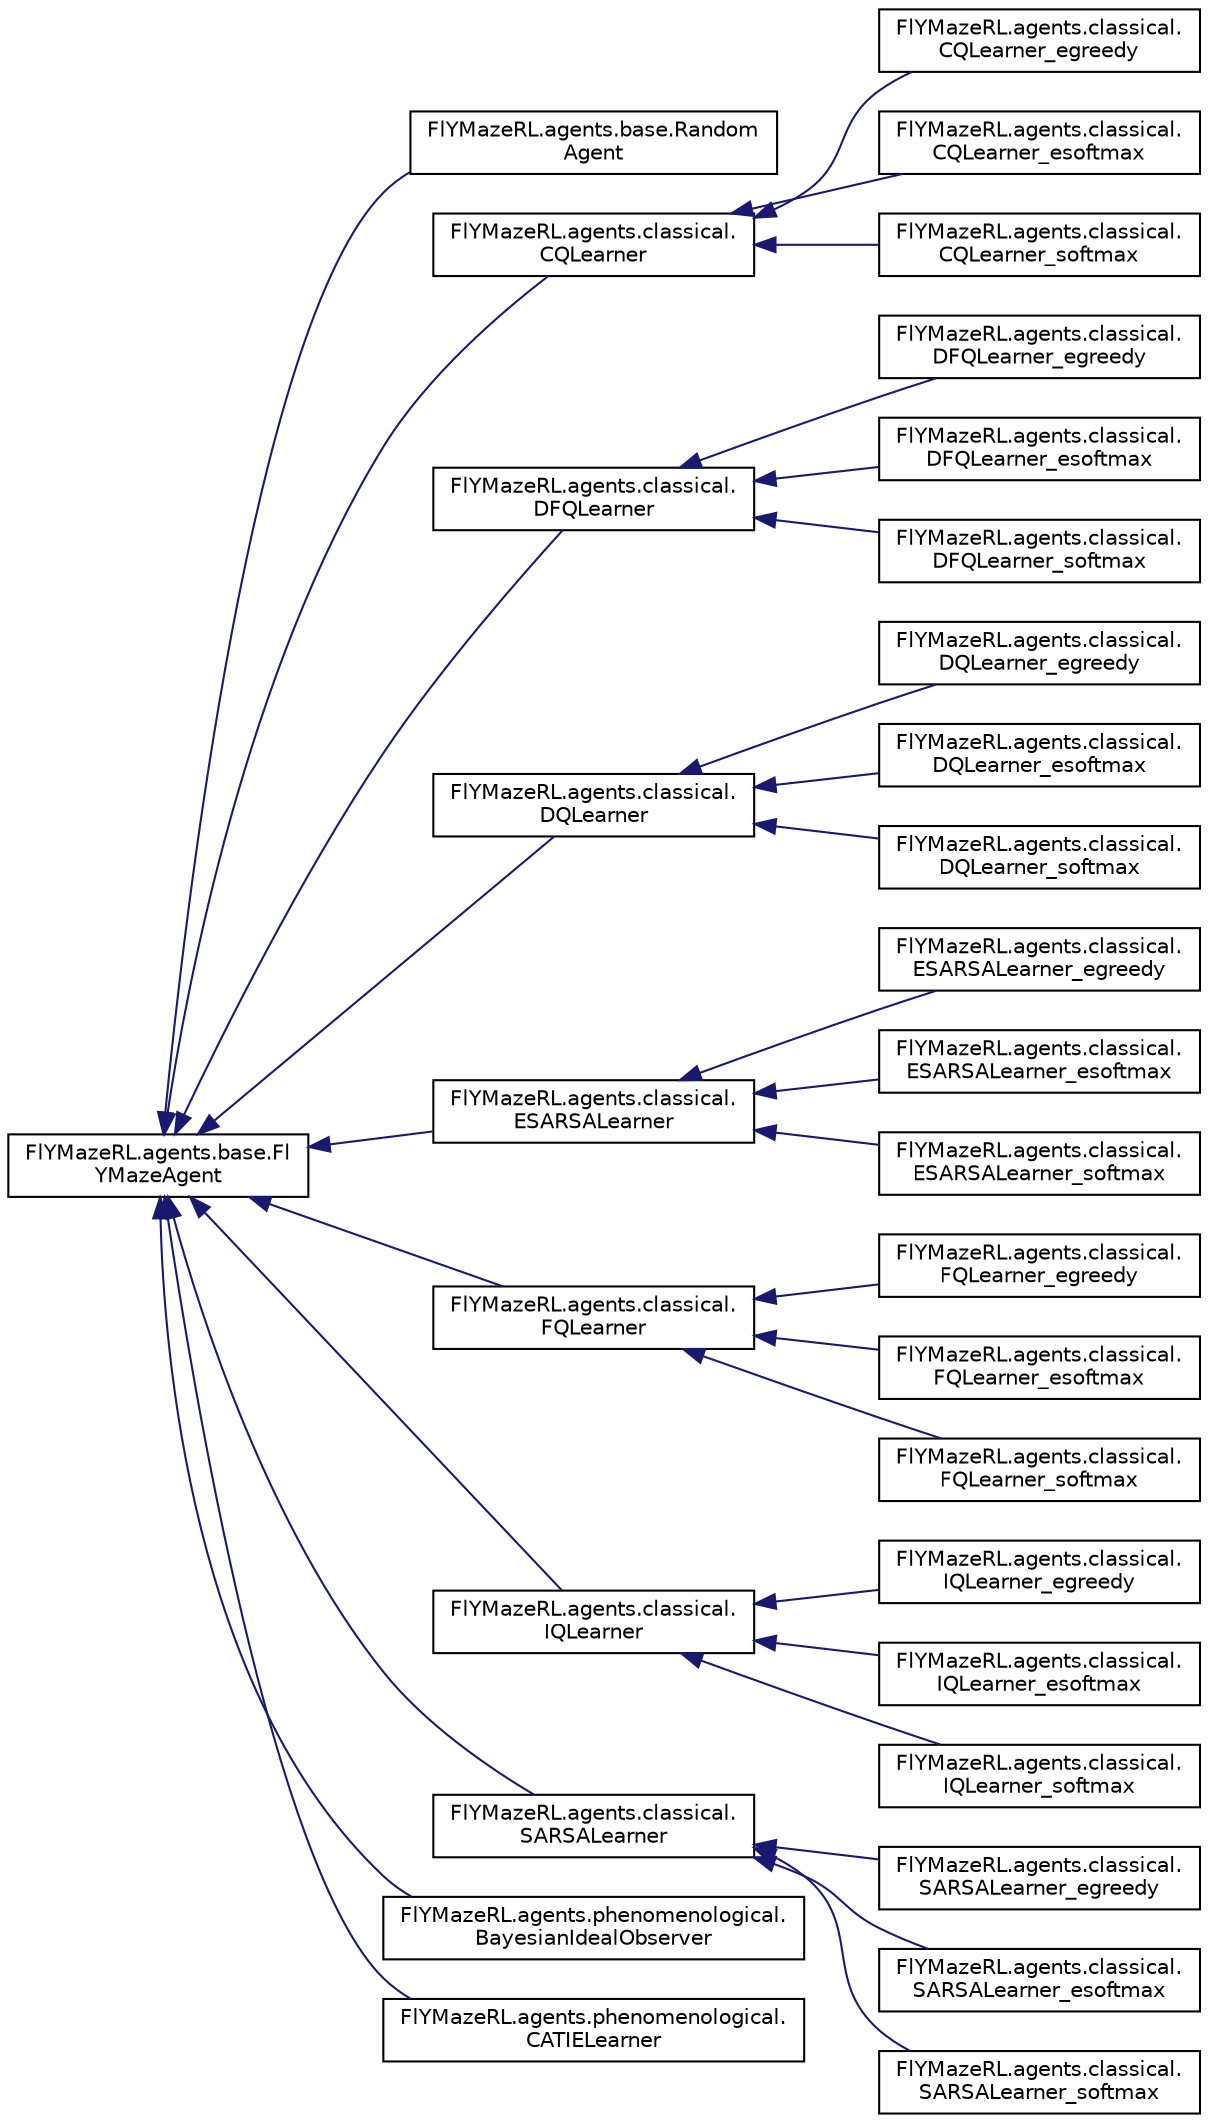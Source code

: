 digraph "Graphical Class Hierarchy"
{
 // LATEX_PDF_SIZE
  edge [fontname="Helvetica",fontsize="10",labelfontname="Helvetica",labelfontsize="10"];
  node [fontname="Helvetica",fontsize="10",shape=record];
  rankdir="LR";
  Node0 [label="FlYMazeRL.agents.base.Fl\lYMazeAgent",height=0.2,width=0.4,color="black", fillcolor="white", style="filled",URL="$d8/d62/class_fl_y_maze_r_l_1_1agents_1_1base_1_1_fl_y_maze_agent.html",tooltip=" "];
  Node0 -> Node1 [dir="back",color="midnightblue",fontsize="10",style="solid",fontname="Helvetica"];
  Node1 [label="FlYMazeRL.agents.base.Random\lAgent",height=0.2,width=0.4,color="black", fillcolor="white", style="filled",URL="$dc/d52/class_fl_y_maze_r_l_1_1agents_1_1base_1_1_random_agent.html",tooltip=" "];
  Node0 -> Node2 [dir="back",color="midnightblue",fontsize="10",style="solid",fontname="Helvetica"];
  Node2 [label="FlYMazeRL.agents.classical.\lCQLearner",height=0.2,width=0.4,color="black", fillcolor="white", style="filled",URL="$d2/da0/class_fl_y_maze_r_l_1_1agents_1_1classical_1_1_c_q_learner.html",tooltip=" "];
  Node2 -> Node3 [dir="back",color="midnightblue",fontsize="10",style="solid",fontname="Helvetica"];
  Node3 [label="FlYMazeRL.agents.classical.\lCQLearner_egreedy",height=0.2,width=0.4,color="black", fillcolor="white", style="filled",URL="$de/d56/class_fl_y_maze_r_l_1_1agents_1_1classical_1_1_c_q_learner__egreedy.html",tooltip=" "];
  Node2 -> Node4 [dir="back",color="midnightblue",fontsize="10",style="solid",fontname="Helvetica"];
  Node4 [label="FlYMazeRL.agents.classical.\lCQLearner_esoftmax",height=0.2,width=0.4,color="black", fillcolor="white", style="filled",URL="$d9/d18/class_fl_y_maze_r_l_1_1agents_1_1classical_1_1_c_q_learner__esoftmax.html",tooltip=" "];
  Node2 -> Node5 [dir="back",color="midnightblue",fontsize="10",style="solid",fontname="Helvetica"];
  Node5 [label="FlYMazeRL.agents.classical.\lCQLearner_softmax",height=0.2,width=0.4,color="black", fillcolor="white", style="filled",URL="$d7/da0/class_fl_y_maze_r_l_1_1agents_1_1classical_1_1_c_q_learner__softmax.html",tooltip=" "];
  Node0 -> Node6 [dir="back",color="midnightblue",fontsize="10",style="solid",fontname="Helvetica"];
  Node6 [label="FlYMazeRL.agents.classical.\lDFQLearner",height=0.2,width=0.4,color="black", fillcolor="white", style="filled",URL="$d0/d7a/class_fl_y_maze_r_l_1_1agents_1_1classical_1_1_d_f_q_learner.html",tooltip=" "];
  Node6 -> Node7 [dir="back",color="midnightblue",fontsize="10",style="solid",fontname="Helvetica"];
  Node7 [label="FlYMazeRL.agents.classical.\lDFQLearner_egreedy",height=0.2,width=0.4,color="black", fillcolor="white", style="filled",URL="$d7/ddb/class_fl_y_maze_r_l_1_1agents_1_1classical_1_1_d_f_q_learner__egreedy.html",tooltip=" "];
  Node6 -> Node8 [dir="back",color="midnightblue",fontsize="10",style="solid",fontname="Helvetica"];
  Node8 [label="FlYMazeRL.agents.classical.\lDFQLearner_esoftmax",height=0.2,width=0.4,color="black", fillcolor="white", style="filled",URL="$da/df7/class_fl_y_maze_r_l_1_1agents_1_1classical_1_1_d_f_q_learner__esoftmax.html",tooltip=" "];
  Node6 -> Node9 [dir="back",color="midnightblue",fontsize="10",style="solid",fontname="Helvetica"];
  Node9 [label="FlYMazeRL.agents.classical.\lDFQLearner_softmax",height=0.2,width=0.4,color="black", fillcolor="white", style="filled",URL="$dd/d13/class_fl_y_maze_r_l_1_1agents_1_1classical_1_1_d_f_q_learner__softmax.html",tooltip=" "];
  Node0 -> Node10 [dir="back",color="midnightblue",fontsize="10",style="solid",fontname="Helvetica"];
  Node10 [label="FlYMazeRL.agents.classical.\lDQLearner",height=0.2,width=0.4,color="black", fillcolor="white", style="filled",URL="$dd/da7/class_fl_y_maze_r_l_1_1agents_1_1classical_1_1_d_q_learner.html",tooltip=" "];
  Node10 -> Node11 [dir="back",color="midnightblue",fontsize="10",style="solid",fontname="Helvetica"];
  Node11 [label="FlYMazeRL.agents.classical.\lDQLearner_egreedy",height=0.2,width=0.4,color="black", fillcolor="white", style="filled",URL="$d8/d73/class_fl_y_maze_r_l_1_1agents_1_1classical_1_1_d_q_learner__egreedy.html",tooltip=" "];
  Node10 -> Node12 [dir="back",color="midnightblue",fontsize="10",style="solid",fontname="Helvetica"];
  Node12 [label="FlYMazeRL.agents.classical.\lDQLearner_esoftmax",height=0.2,width=0.4,color="black", fillcolor="white", style="filled",URL="$d9/d98/class_fl_y_maze_r_l_1_1agents_1_1classical_1_1_d_q_learner__esoftmax.html",tooltip=" "];
  Node10 -> Node13 [dir="back",color="midnightblue",fontsize="10",style="solid",fontname="Helvetica"];
  Node13 [label="FlYMazeRL.agents.classical.\lDQLearner_softmax",height=0.2,width=0.4,color="black", fillcolor="white", style="filled",URL="$d6/d1f/class_fl_y_maze_r_l_1_1agents_1_1classical_1_1_d_q_learner__softmax.html",tooltip=" "];
  Node0 -> Node14 [dir="back",color="midnightblue",fontsize="10",style="solid",fontname="Helvetica"];
  Node14 [label="FlYMazeRL.agents.classical.\lESARSALearner",height=0.2,width=0.4,color="black", fillcolor="white", style="filled",URL="$da/d3d/class_fl_y_maze_r_l_1_1agents_1_1classical_1_1_e_s_a_r_s_a_learner.html",tooltip=" "];
  Node14 -> Node15 [dir="back",color="midnightblue",fontsize="10",style="solid",fontname="Helvetica"];
  Node15 [label="FlYMazeRL.agents.classical.\lESARSALearner_egreedy",height=0.2,width=0.4,color="black", fillcolor="white", style="filled",URL="$df/d86/class_fl_y_maze_r_l_1_1agents_1_1classical_1_1_e_s_a_r_s_a_learner__egreedy.html",tooltip=" "];
  Node14 -> Node16 [dir="back",color="midnightblue",fontsize="10",style="solid",fontname="Helvetica"];
  Node16 [label="FlYMazeRL.agents.classical.\lESARSALearner_esoftmax",height=0.2,width=0.4,color="black", fillcolor="white", style="filled",URL="$d2/d3e/class_fl_y_maze_r_l_1_1agents_1_1classical_1_1_e_s_a_r_s_a_learner__esoftmax.html",tooltip=" "];
  Node14 -> Node17 [dir="back",color="midnightblue",fontsize="10",style="solid",fontname="Helvetica"];
  Node17 [label="FlYMazeRL.agents.classical.\lESARSALearner_softmax",height=0.2,width=0.4,color="black", fillcolor="white", style="filled",URL="$de/d06/class_fl_y_maze_r_l_1_1agents_1_1classical_1_1_e_s_a_r_s_a_learner__softmax.html",tooltip=" "];
  Node0 -> Node18 [dir="back",color="midnightblue",fontsize="10",style="solid",fontname="Helvetica"];
  Node18 [label="FlYMazeRL.agents.classical.\lFQLearner",height=0.2,width=0.4,color="black", fillcolor="white", style="filled",URL="$dc/d60/class_fl_y_maze_r_l_1_1agents_1_1classical_1_1_f_q_learner.html",tooltip=" "];
  Node18 -> Node19 [dir="back",color="midnightblue",fontsize="10",style="solid",fontname="Helvetica"];
  Node19 [label="FlYMazeRL.agents.classical.\lFQLearner_egreedy",height=0.2,width=0.4,color="black", fillcolor="white", style="filled",URL="$d4/d67/class_fl_y_maze_r_l_1_1agents_1_1classical_1_1_f_q_learner__egreedy.html",tooltip=" "];
  Node18 -> Node20 [dir="back",color="midnightblue",fontsize="10",style="solid",fontname="Helvetica"];
  Node20 [label="FlYMazeRL.agents.classical.\lFQLearner_esoftmax",height=0.2,width=0.4,color="black", fillcolor="white", style="filled",URL="$dc/d4a/class_fl_y_maze_r_l_1_1agents_1_1classical_1_1_f_q_learner__esoftmax.html",tooltip=" "];
  Node18 -> Node21 [dir="back",color="midnightblue",fontsize="10",style="solid",fontname="Helvetica"];
  Node21 [label="FlYMazeRL.agents.classical.\lFQLearner_softmax",height=0.2,width=0.4,color="black", fillcolor="white", style="filled",URL="$de/d61/class_fl_y_maze_r_l_1_1agents_1_1classical_1_1_f_q_learner__softmax.html",tooltip=" "];
  Node0 -> Node22 [dir="back",color="midnightblue",fontsize="10",style="solid",fontname="Helvetica"];
  Node22 [label="FlYMazeRL.agents.classical.\lIQLearner",height=0.2,width=0.4,color="black", fillcolor="white", style="filled",URL="$d5/d99/class_fl_y_maze_r_l_1_1agents_1_1classical_1_1_i_q_learner.html",tooltip=" "];
  Node22 -> Node23 [dir="back",color="midnightblue",fontsize="10",style="solid",fontname="Helvetica"];
  Node23 [label="FlYMazeRL.agents.classical.\lIQLearner_egreedy",height=0.2,width=0.4,color="black", fillcolor="white", style="filled",URL="$d8/d98/class_fl_y_maze_r_l_1_1agents_1_1classical_1_1_i_q_learner__egreedy.html",tooltip=" "];
  Node22 -> Node24 [dir="back",color="midnightblue",fontsize="10",style="solid",fontname="Helvetica"];
  Node24 [label="FlYMazeRL.agents.classical.\lIQLearner_esoftmax",height=0.2,width=0.4,color="black", fillcolor="white", style="filled",URL="$d1/deb/class_fl_y_maze_r_l_1_1agents_1_1classical_1_1_i_q_learner__esoftmax.html",tooltip=" "];
  Node22 -> Node25 [dir="back",color="midnightblue",fontsize="10",style="solid",fontname="Helvetica"];
  Node25 [label="FlYMazeRL.agents.classical.\lIQLearner_softmax",height=0.2,width=0.4,color="black", fillcolor="white", style="filled",URL="$d4/d66/class_fl_y_maze_r_l_1_1agents_1_1classical_1_1_i_q_learner__softmax.html",tooltip=" "];
  Node0 -> Node26 [dir="back",color="midnightblue",fontsize="10",style="solid",fontname="Helvetica"];
  Node26 [label="FlYMazeRL.agents.classical.\lSARSALearner",height=0.2,width=0.4,color="black", fillcolor="white", style="filled",URL="$dd/d83/class_fl_y_maze_r_l_1_1agents_1_1classical_1_1_s_a_r_s_a_learner.html",tooltip=" "];
  Node26 -> Node27 [dir="back",color="midnightblue",fontsize="10",style="solid",fontname="Helvetica"];
  Node27 [label="FlYMazeRL.agents.classical.\lSARSALearner_egreedy",height=0.2,width=0.4,color="black", fillcolor="white", style="filled",URL="$d5/d74/class_fl_y_maze_r_l_1_1agents_1_1classical_1_1_s_a_r_s_a_learner__egreedy.html",tooltip=" "];
  Node26 -> Node28 [dir="back",color="midnightblue",fontsize="10",style="solid",fontname="Helvetica"];
  Node28 [label="FlYMazeRL.agents.classical.\lSARSALearner_esoftmax",height=0.2,width=0.4,color="black", fillcolor="white", style="filled",URL="$db/d28/class_fl_y_maze_r_l_1_1agents_1_1classical_1_1_s_a_r_s_a_learner__esoftmax.html",tooltip=" "];
  Node26 -> Node29 [dir="back",color="midnightblue",fontsize="10",style="solid",fontname="Helvetica"];
  Node29 [label="FlYMazeRL.agents.classical.\lSARSALearner_softmax",height=0.2,width=0.4,color="black", fillcolor="white", style="filled",URL="$d8/d05/class_fl_y_maze_r_l_1_1agents_1_1classical_1_1_s_a_r_s_a_learner__softmax.html",tooltip=" "];
  Node0 -> Node30 [dir="back",color="midnightblue",fontsize="10",style="solid",fontname="Helvetica"];
  Node30 [label="FlYMazeRL.agents.phenomenological.\lBayesianIdealObserver",height=0.2,width=0.4,color="black", fillcolor="white", style="filled",URL="$d2/d90/class_fl_y_maze_r_l_1_1agents_1_1phenomenological_1_1_bayesian_ideal_observer.html",tooltip=" "];
  Node0 -> Node31 [dir="back",color="midnightblue",fontsize="10",style="solid",fontname="Helvetica"];
  Node31 [label="FlYMazeRL.agents.phenomenological.\lCATIELearner",height=0.2,width=0.4,color="black", fillcolor="white", style="filled",URL="$da/d22/class_fl_y_maze_r_l_1_1agents_1_1phenomenological_1_1_c_a_t_i_e_learner.html",tooltip=" "];
}
